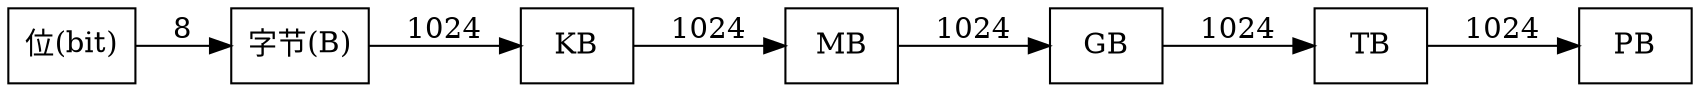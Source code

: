 digraph xxh{
    rankdir = LR;
    node [shape = mrecord];
    edge [label = "1024"]
    bit[label = "位(bit)"];
    B[label = "字节(B)"]
    bit -> B[label = "8"];
    B -> KB -> MB -> GB -> TB -> PB;
}